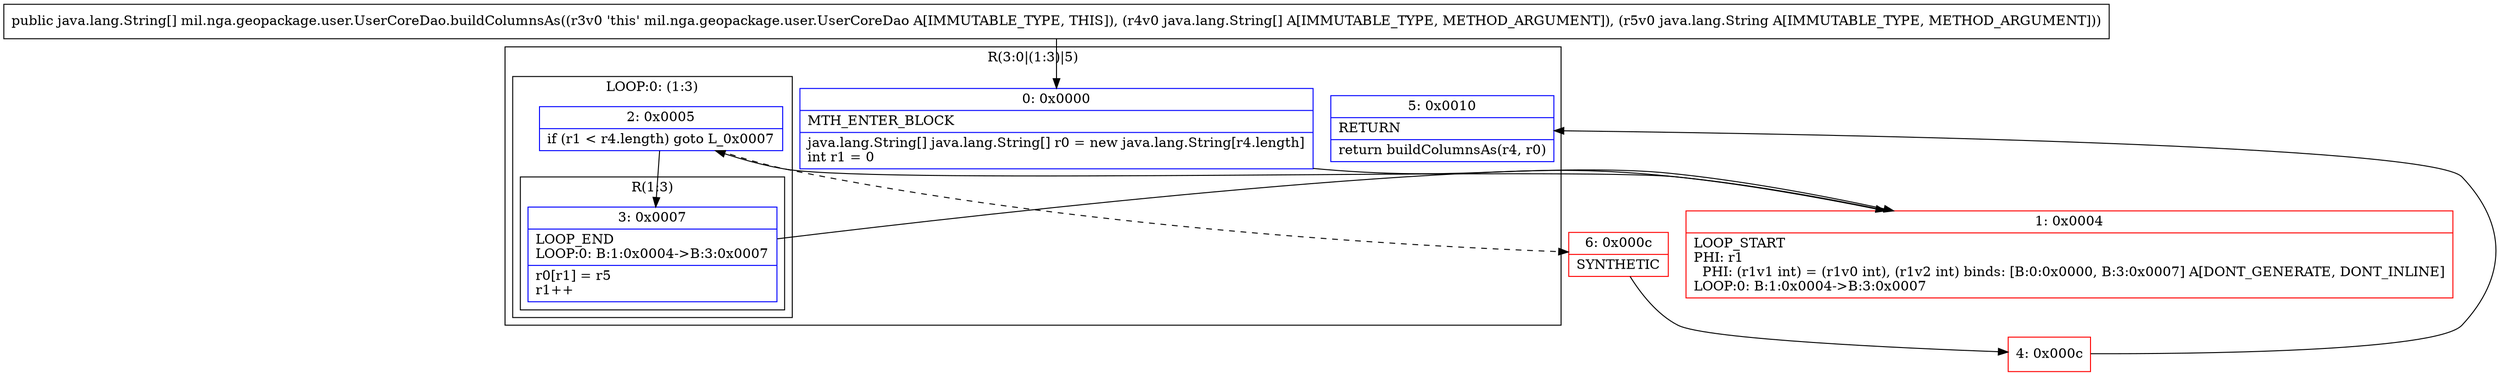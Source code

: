 digraph "CFG formil.nga.geopackage.user.UserCoreDao.buildColumnsAs([Ljava\/lang\/String;Ljava\/lang\/String;)[Ljava\/lang\/String;" {
subgraph cluster_Region_547175670 {
label = "R(3:0|(1:3)|5)";
node [shape=record,color=blue];
Node_0 [shape=record,label="{0\:\ 0x0000|MTH_ENTER_BLOCK\l|java.lang.String[] java.lang.String[] r0 = new java.lang.String[r4.length]\lint r1 = 0\l}"];
subgraph cluster_LoopRegion_1042073977 {
label = "LOOP:0: (1:3)";
node [shape=record,color=blue];
Node_2 [shape=record,label="{2\:\ 0x0005|if (r1 \< r4.length) goto L_0x0007\l}"];
subgraph cluster_Region_582001447 {
label = "R(1:3)";
node [shape=record,color=blue];
Node_3 [shape=record,label="{3\:\ 0x0007|LOOP_END\lLOOP:0: B:1:0x0004\-\>B:3:0x0007\l|r0[r1] = r5\lr1++\l}"];
}
}
Node_5 [shape=record,label="{5\:\ 0x0010|RETURN\l|return buildColumnsAs(r4, r0)\l}"];
}
Node_1 [shape=record,color=red,label="{1\:\ 0x0004|LOOP_START\lPHI: r1 \l  PHI: (r1v1 int) = (r1v0 int), (r1v2 int) binds: [B:0:0x0000, B:3:0x0007] A[DONT_GENERATE, DONT_INLINE]\lLOOP:0: B:1:0x0004\-\>B:3:0x0007\l}"];
Node_4 [shape=record,color=red,label="{4\:\ 0x000c}"];
Node_6 [shape=record,color=red,label="{6\:\ 0x000c|SYNTHETIC\l}"];
MethodNode[shape=record,label="{public java.lang.String[] mil.nga.geopackage.user.UserCoreDao.buildColumnsAs((r3v0 'this' mil.nga.geopackage.user.UserCoreDao A[IMMUTABLE_TYPE, THIS]), (r4v0 java.lang.String[] A[IMMUTABLE_TYPE, METHOD_ARGUMENT]), (r5v0 java.lang.String A[IMMUTABLE_TYPE, METHOD_ARGUMENT])) }"];
MethodNode -> Node_0;
Node_0 -> Node_1;
Node_2 -> Node_3;
Node_2 -> Node_6[style=dashed];
Node_3 -> Node_1;
Node_1 -> Node_2;
Node_4 -> Node_5;
Node_6 -> Node_4;
}

